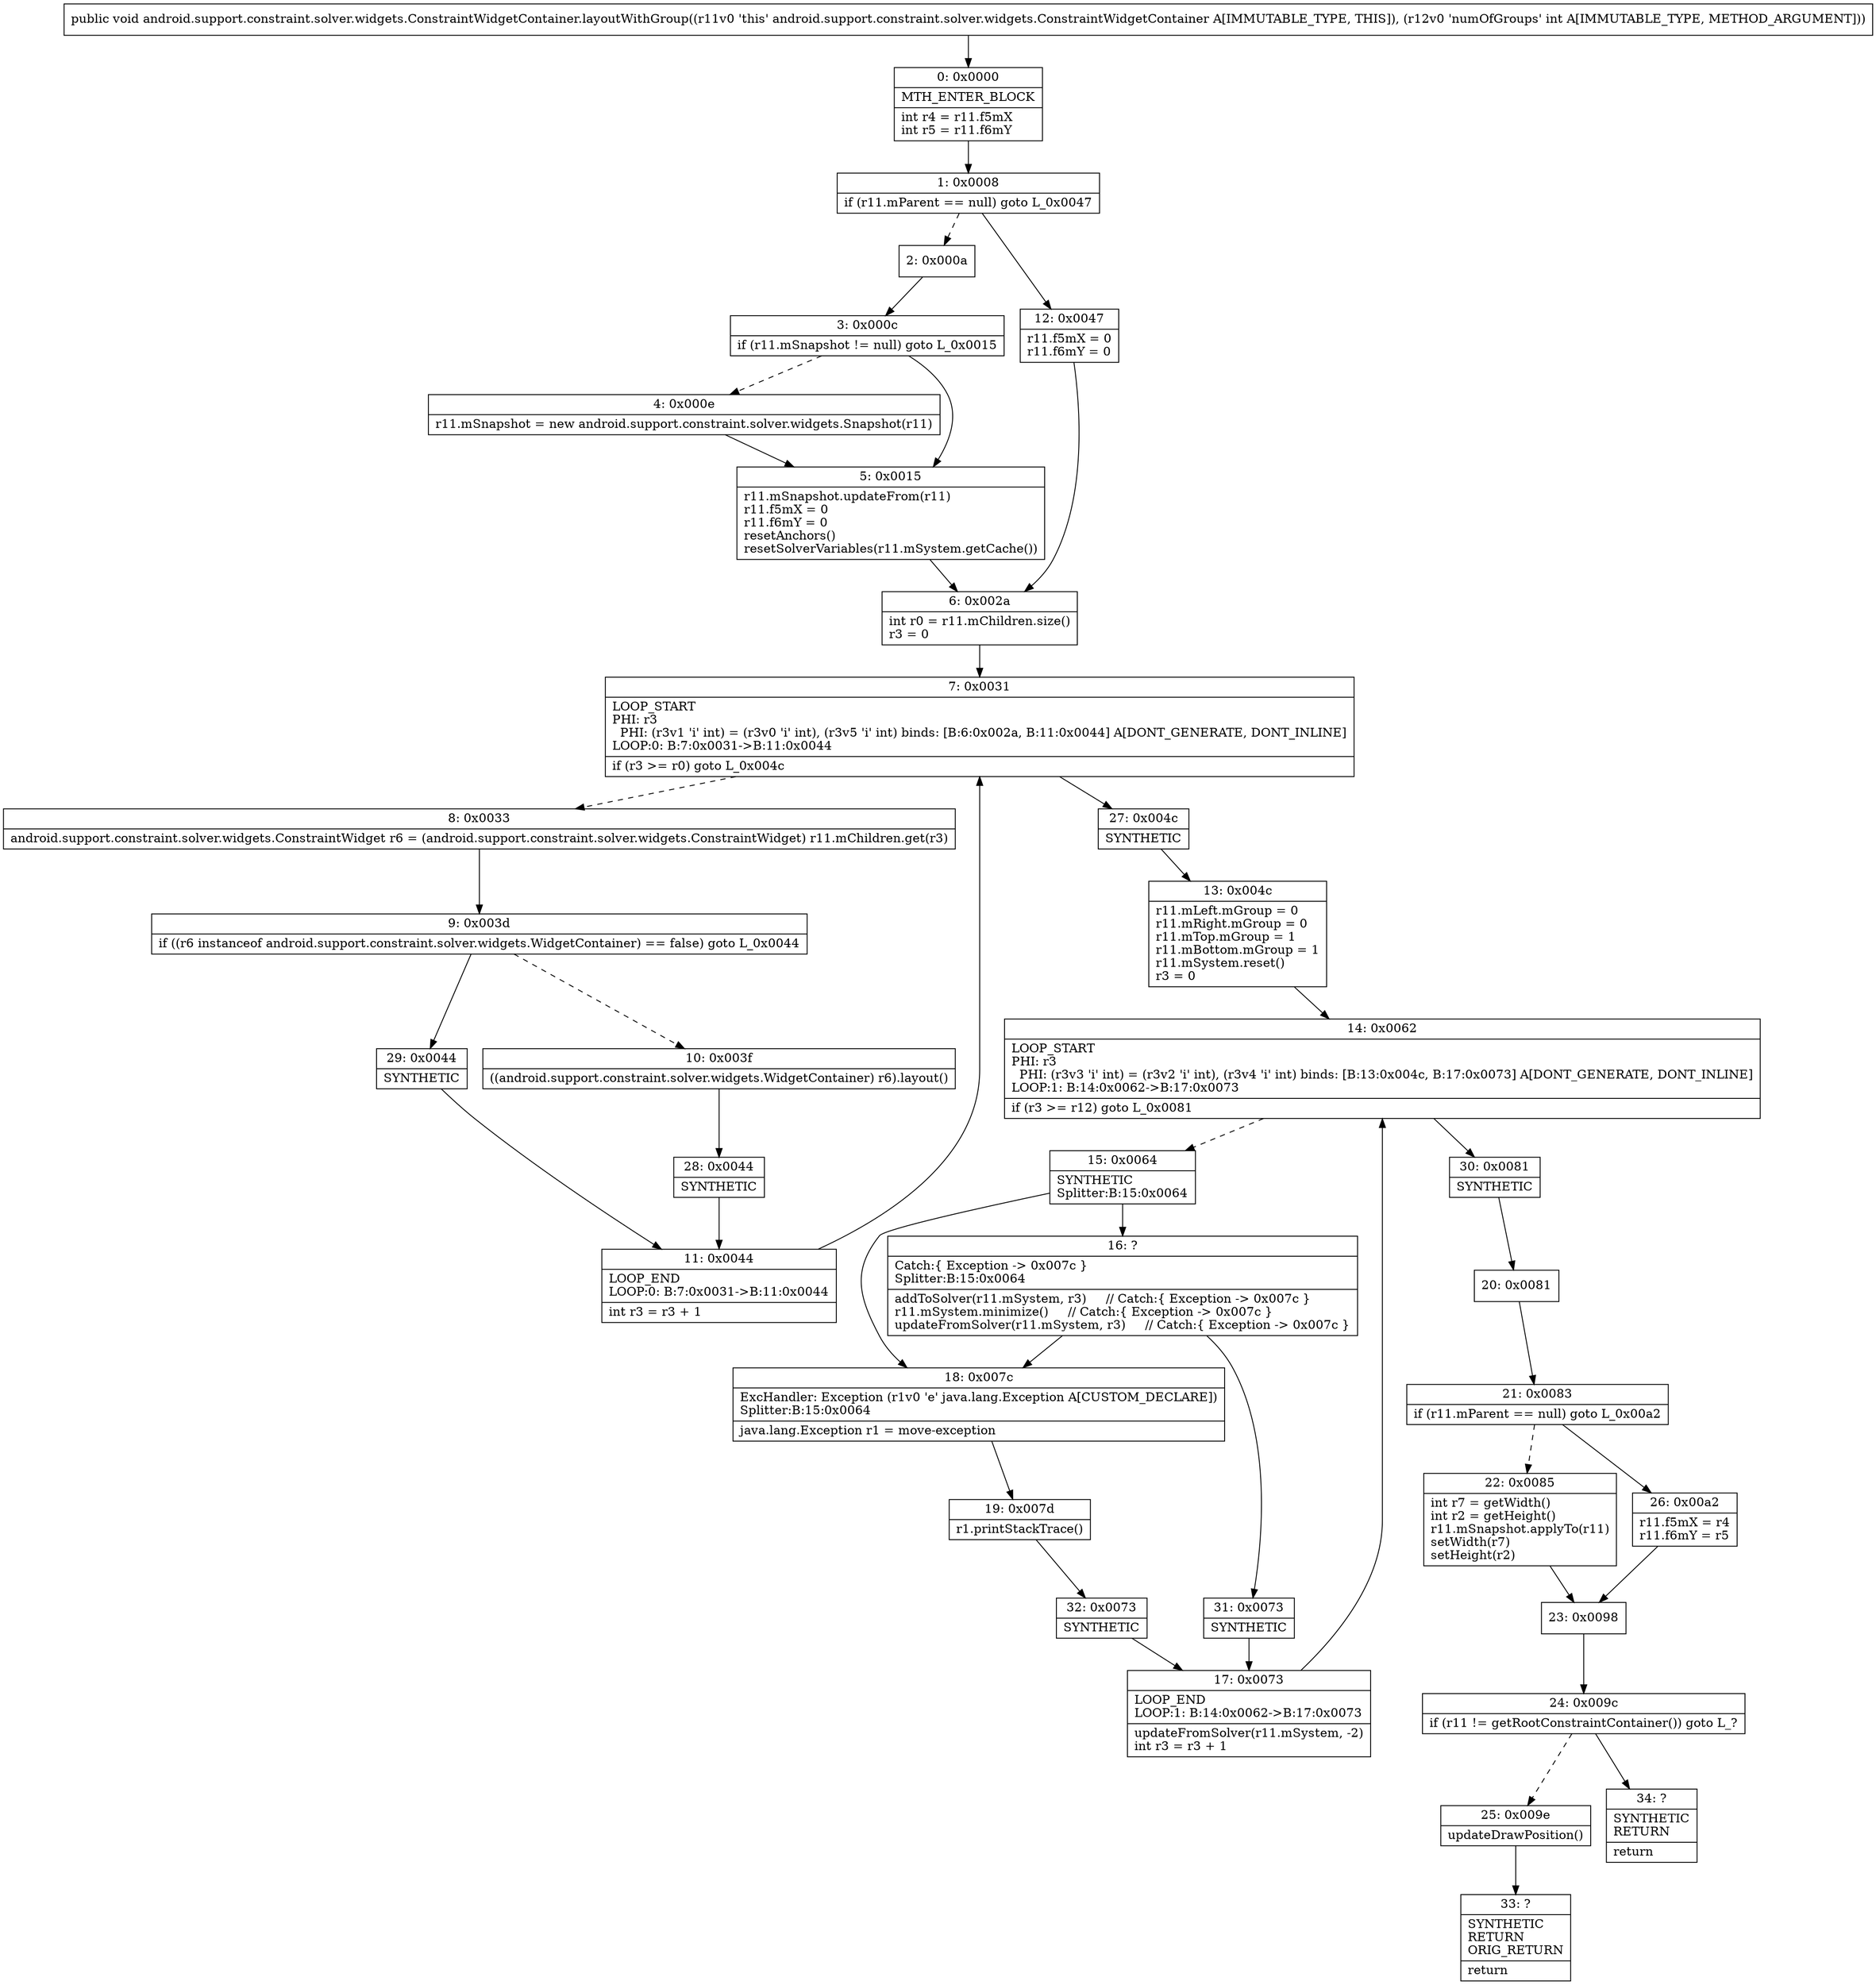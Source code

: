 digraph "CFG forandroid.support.constraint.solver.widgets.ConstraintWidgetContainer.layoutWithGroup(I)V" {
Node_0 [shape=record,label="{0\:\ 0x0000|MTH_ENTER_BLOCK\l|int r4 = r11.f5mX\lint r5 = r11.f6mY\l}"];
Node_1 [shape=record,label="{1\:\ 0x0008|if (r11.mParent == null) goto L_0x0047\l}"];
Node_2 [shape=record,label="{2\:\ 0x000a}"];
Node_3 [shape=record,label="{3\:\ 0x000c|if (r11.mSnapshot != null) goto L_0x0015\l}"];
Node_4 [shape=record,label="{4\:\ 0x000e|r11.mSnapshot = new android.support.constraint.solver.widgets.Snapshot(r11)\l}"];
Node_5 [shape=record,label="{5\:\ 0x0015|r11.mSnapshot.updateFrom(r11)\lr11.f5mX = 0\lr11.f6mY = 0\lresetAnchors()\lresetSolverVariables(r11.mSystem.getCache())\l}"];
Node_6 [shape=record,label="{6\:\ 0x002a|int r0 = r11.mChildren.size()\lr3 = 0\l}"];
Node_7 [shape=record,label="{7\:\ 0x0031|LOOP_START\lPHI: r3 \l  PHI: (r3v1 'i' int) = (r3v0 'i' int), (r3v5 'i' int) binds: [B:6:0x002a, B:11:0x0044] A[DONT_GENERATE, DONT_INLINE]\lLOOP:0: B:7:0x0031\-\>B:11:0x0044\l|if (r3 \>= r0) goto L_0x004c\l}"];
Node_8 [shape=record,label="{8\:\ 0x0033|android.support.constraint.solver.widgets.ConstraintWidget r6 = (android.support.constraint.solver.widgets.ConstraintWidget) r11.mChildren.get(r3)\l}"];
Node_9 [shape=record,label="{9\:\ 0x003d|if ((r6 instanceof android.support.constraint.solver.widgets.WidgetContainer) == false) goto L_0x0044\l}"];
Node_10 [shape=record,label="{10\:\ 0x003f|((android.support.constraint.solver.widgets.WidgetContainer) r6).layout()\l}"];
Node_11 [shape=record,label="{11\:\ 0x0044|LOOP_END\lLOOP:0: B:7:0x0031\-\>B:11:0x0044\l|int r3 = r3 + 1\l}"];
Node_12 [shape=record,label="{12\:\ 0x0047|r11.f5mX = 0\lr11.f6mY = 0\l}"];
Node_13 [shape=record,label="{13\:\ 0x004c|r11.mLeft.mGroup = 0\lr11.mRight.mGroup = 0\lr11.mTop.mGroup = 1\lr11.mBottom.mGroup = 1\lr11.mSystem.reset()\lr3 = 0\l}"];
Node_14 [shape=record,label="{14\:\ 0x0062|LOOP_START\lPHI: r3 \l  PHI: (r3v3 'i' int) = (r3v2 'i' int), (r3v4 'i' int) binds: [B:13:0x004c, B:17:0x0073] A[DONT_GENERATE, DONT_INLINE]\lLOOP:1: B:14:0x0062\-\>B:17:0x0073\l|if (r3 \>= r12) goto L_0x0081\l}"];
Node_15 [shape=record,label="{15\:\ 0x0064|SYNTHETIC\lSplitter:B:15:0x0064\l}"];
Node_16 [shape=record,label="{16\:\ ?|Catch:\{ Exception \-\> 0x007c \}\lSplitter:B:15:0x0064\l|addToSolver(r11.mSystem, r3)     \/\/ Catch:\{ Exception \-\> 0x007c \}\lr11.mSystem.minimize()     \/\/ Catch:\{ Exception \-\> 0x007c \}\lupdateFromSolver(r11.mSystem, r3)     \/\/ Catch:\{ Exception \-\> 0x007c \}\l}"];
Node_17 [shape=record,label="{17\:\ 0x0073|LOOP_END\lLOOP:1: B:14:0x0062\-\>B:17:0x0073\l|updateFromSolver(r11.mSystem, \-2)\lint r3 = r3 + 1\l}"];
Node_18 [shape=record,label="{18\:\ 0x007c|ExcHandler: Exception (r1v0 'e' java.lang.Exception A[CUSTOM_DECLARE])\lSplitter:B:15:0x0064\l|java.lang.Exception r1 = move\-exception\l}"];
Node_19 [shape=record,label="{19\:\ 0x007d|r1.printStackTrace()\l}"];
Node_20 [shape=record,label="{20\:\ 0x0081}"];
Node_21 [shape=record,label="{21\:\ 0x0083|if (r11.mParent == null) goto L_0x00a2\l}"];
Node_22 [shape=record,label="{22\:\ 0x0085|int r7 = getWidth()\lint r2 = getHeight()\lr11.mSnapshot.applyTo(r11)\lsetWidth(r7)\lsetHeight(r2)\l}"];
Node_23 [shape=record,label="{23\:\ 0x0098}"];
Node_24 [shape=record,label="{24\:\ 0x009c|if (r11 != getRootConstraintContainer()) goto L_?\l}"];
Node_25 [shape=record,label="{25\:\ 0x009e|updateDrawPosition()\l}"];
Node_26 [shape=record,label="{26\:\ 0x00a2|r11.f5mX = r4\lr11.f6mY = r5\l}"];
Node_27 [shape=record,label="{27\:\ 0x004c|SYNTHETIC\l}"];
Node_28 [shape=record,label="{28\:\ 0x0044|SYNTHETIC\l}"];
Node_29 [shape=record,label="{29\:\ 0x0044|SYNTHETIC\l}"];
Node_30 [shape=record,label="{30\:\ 0x0081|SYNTHETIC\l}"];
Node_31 [shape=record,label="{31\:\ 0x0073|SYNTHETIC\l}"];
Node_32 [shape=record,label="{32\:\ 0x0073|SYNTHETIC\l}"];
Node_33 [shape=record,label="{33\:\ ?|SYNTHETIC\lRETURN\lORIG_RETURN\l|return\l}"];
Node_34 [shape=record,label="{34\:\ ?|SYNTHETIC\lRETURN\l|return\l}"];
MethodNode[shape=record,label="{public void android.support.constraint.solver.widgets.ConstraintWidgetContainer.layoutWithGroup((r11v0 'this' android.support.constraint.solver.widgets.ConstraintWidgetContainer A[IMMUTABLE_TYPE, THIS]), (r12v0 'numOfGroups' int A[IMMUTABLE_TYPE, METHOD_ARGUMENT])) }"];
MethodNode -> Node_0;
Node_0 -> Node_1;
Node_1 -> Node_2[style=dashed];
Node_1 -> Node_12;
Node_2 -> Node_3;
Node_3 -> Node_4[style=dashed];
Node_3 -> Node_5;
Node_4 -> Node_5;
Node_5 -> Node_6;
Node_6 -> Node_7;
Node_7 -> Node_8[style=dashed];
Node_7 -> Node_27;
Node_8 -> Node_9;
Node_9 -> Node_10[style=dashed];
Node_9 -> Node_29;
Node_10 -> Node_28;
Node_11 -> Node_7;
Node_12 -> Node_6;
Node_13 -> Node_14;
Node_14 -> Node_15[style=dashed];
Node_14 -> Node_30;
Node_15 -> Node_16;
Node_15 -> Node_18;
Node_16 -> Node_18;
Node_16 -> Node_31;
Node_17 -> Node_14;
Node_18 -> Node_19;
Node_19 -> Node_32;
Node_20 -> Node_21;
Node_21 -> Node_22[style=dashed];
Node_21 -> Node_26;
Node_22 -> Node_23;
Node_23 -> Node_24;
Node_24 -> Node_25[style=dashed];
Node_24 -> Node_34;
Node_25 -> Node_33;
Node_26 -> Node_23;
Node_27 -> Node_13;
Node_28 -> Node_11;
Node_29 -> Node_11;
Node_30 -> Node_20;
Node_31 -> Node_17;
Node_32 -> Node_17;
}


